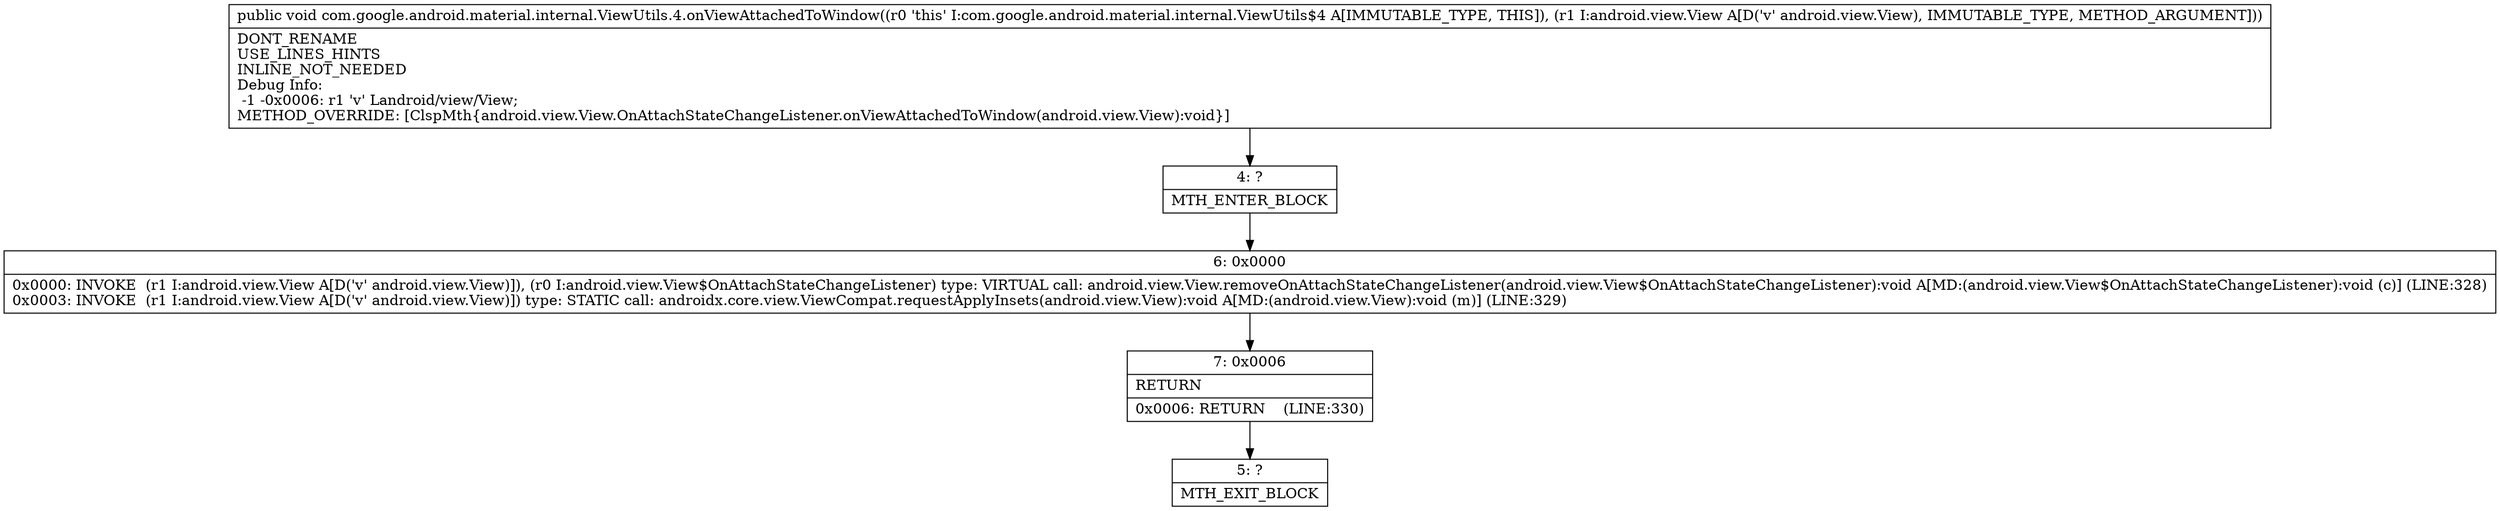 digraph "CFG forcom.google.android.material.internal.ViewUtils.4.onViewAttachedToWindow(Landroid\/view\/View;)V" {
Node_4 [shape=record,label="{4\:\ ?|MTH_ENTER_BLOCK\l}"];
Node_6 [shape=record,label="{6\:\ 0x0000|0x0000: INVOKE  (r1 I:android.view.View A[D('v' android.view.View)]), (r0 I:android.view.View$OnAttachStateChangeListener) type: VIRTUAL call: android.view.View.removeOnAttachStateChangeListener(android.view.View$OnAttachStateChangeListener):void A[MD:(android.view.View$OnAttachStateChangeListener):void (c)] (LINE:328)\l0x0003: INVOKE  (r1 I:android.view.View A[D('v' android.view.View)]) type: STATIC call: androidx.core.view.ViewCompat.requestApplyInsets(android.view.View):void A[MD:(android.view.View):void (m)] (LINE:329)\l}"];
Node_7 [shape=record,label="{7\:\ 0x0006|RETURN\l|0x0006: RETURN    (LINE:330)\l}"];
Node_5 [shape=record,label="{5\:\ ?|MTH_EXIT_BLOCK\l}"];
MethodNode[shape=record,label="{public void com.google.android.material.internal.ViewUtils.4.onViewAttachedToWindow((r0 'this' I:com.google.android.material.internal.ViewUtils$4 A[IMMUTABLE_TYPE, THIS]), (r1 I:android.view.View A[D('v' android.view.View), IMMUTABLE_TYPE, METHOD_ARGUMENT]))  | DONT_RENAME\lUSE_LINES_HINTS\lINLINE_NOT_NEEDED\lDebug Info:\l  \-1 \-0x0006: r1 'v' Landroid\/view\/View;\lMETHOD_OVERRIDE: [ClspMth\{android.view.View.OnAttachStateChangeListener.onViewAttachedToWindow(android.view.View):void\}]\l}"];
MethodNode -> Node_4;Node_4 -> Node_6;
Node_6 -> Node_7;
Node_7 -> Node_5;
}

